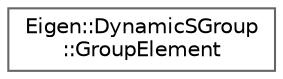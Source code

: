 digraph "类继承关系图"
{
 // LATEX_PDF_SIZE
  bgcolor="transparent";
  edge [fontname=Helvetica,fontsize=10,labelfontname=Helvetica,labelfontsize=10];
  node [fontname=Helvetica,fontsize=10,shape=box,height=0.2,width=0.4];
  rankdir="LR";
  Node0 [id="Node000000",label="Eigen::DynamicSGroup\l::GroupElement",height=0.2,width=0.4,color="grey40", fillcolor="white", style="filled",URL="$struct_eigen_1_1_dynamic_s_group_1_1_group_element.html",tooltip=" "];
}
